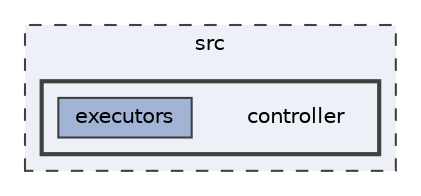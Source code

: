 digraph "/home/runner/work/MiniShell/MiniShell/src/controller"
{
 // LATEX_PDF_SIZE
  bgcolor="transparent";
  edge [fontname=Helvetica,fontsize=10,labelfontname=Helvetica,labelfontsize=10];
  node [fontname=Helvetica,fontsize=10,shape=box,height=0.2,width=0.4];
  compound=true
  subgraph clusterdir_68267d1309a1af8e8297ef4c3efbcdba {
    graph [ bgcolor="#edf0f7", pencolor="grey25", label="src", fontname=Helvetica,fontsize=10 style="filled,dashed", URL="dir_68267d1309a1af8e8297ef4c3efbcdba.html",tooltip=""]
  subgraph clusterdir_41ef5d8a90b9cc03a02949a5c062e6f0 {
    graph [ bgcolor="#edf0f7", pencolor="grey25", label="", fontname=Helvetica,fontsize=10 style="filled,bold", URL="dir_41ef5d8a90b9cc03a02949a5c062e6f0.html",tooltip=""]
    dir_41ef5d8a90b9cc03a02949a5c062e6f0 [shape=plaintext, label="controller"];
  dir_7b9192311dfc815bce99bedc61b887a5 [label="executors", fillcolor="#a2b4d6", color="grey25", style="filled", URL="dir_7b9192311dfc815bce99bedc61b887a5.html",tooltip=""];
  }
  }
}
